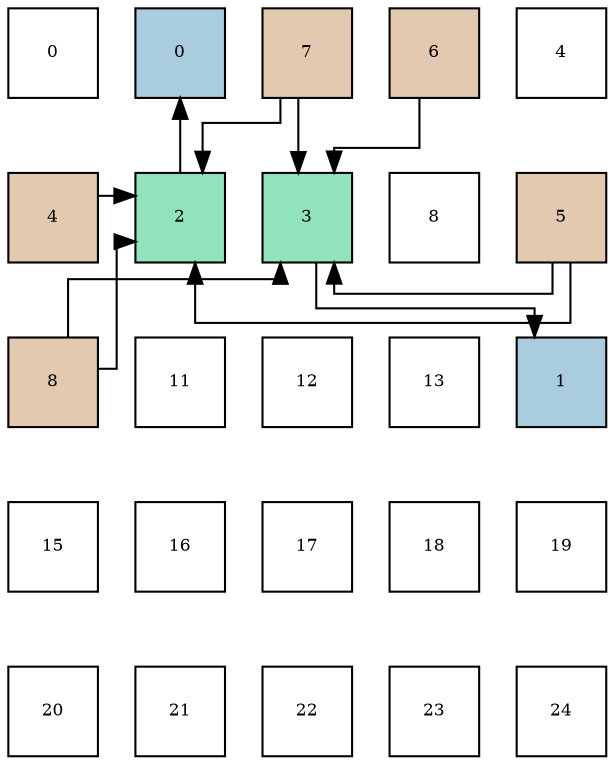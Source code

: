 digraph layout{
 rankdir=TB;
 splines=ortho;
 node [style=filled shape=square fixedsize=true width=0.6];
0[label="0", fontsize=8, fillcolor="#ffffff"];
1[label="0", fontsize=8, fillcolor="#a9ccde"];
2[label="7", fontsize=8, fillcolor="#e3c9af"];
3[label="6", fontsize=8, fillcolor="#e3c9af"];
4[label="4", fontsize=8, fillcolor="#ffffff"];
5[label="4", fontsize=8, fillcolor="#e3c9af"];
6[label="2", fontsize=8, fillcolor="#91e3bb"];
7[label="3", fontsize=8, fillcolor="#91e3bb"];
8[label="8", fontsize=8, fillcolor="#ffffff"];
9[label="5", fontsize=8, fillcolor="#e3c9af"];
10[label="8", fontsize=8, fillcolor="#e3c9af"];
11[label="11", fontsize=8, fillcolor="#ffffff"];
12[label="12", fontsize=8, fillcolor="#ffffff"];
13[label="13", fontsize=8, fillcolor="#ffffff"];
14[label="1", fontsize=8, fillcolor="#a9ccde"];
15[label="15", fontsize=8, fillcolor="#ffffff"];
16[label="16", fontsize=8, fillcolor="#ffffff"];
17[label="17", fontsize=8, fillcolor="#ffffff"];
18[label="18", fontsize=8, fillcolor="#ffffff"];
19[label="19", fontsize=8, fillcolor="#ffffff"];
20[label="20", fontsize=8, fillcolor="#ffffff"];
21[label="21", fontsize=8, fillcolor="#ffffff"];
22[label="22", fontsize=8, fillcolor="#ffffff"];
23[label="23", fontsize=8, fillcolor="#ffffff"];
24[label="24", fontsize=8, fillcolor="#ffffff"];
edge [constraint=false, style=vis];6 -> 1;
7 -> 14;
5 -> 6;
9 -> 6;
9 -> 7;
3 -> 7;
2 -> 6;
2 -> 7;
10 -> 6;
10 -> 7;
edge [constraint=true, style=invis];
0 -> 5 -> 10 -> 15 -> 20;
1 -> 6 -> 11 -> 16 -> 21;
2 -> 7 -> 12 -> 17 -> 22;
3 -> 8 -> 13 -> 18 -> 23;
4 -> 9 -> 14 -> 19 -> 24;
rank = same {0 -> 1 -> 2 -> 3 -> 4};
rank = same {5 -> 6 -> 7 -> 8 -> 9};
rank = same {10 -> 11 -> 12 -> 13 -> 14};
rank = same {15 -> 16 -> 17 -> 18 -> 19};
rank = same {20 -> 21 -> 22 -> 23 -> 24};
}